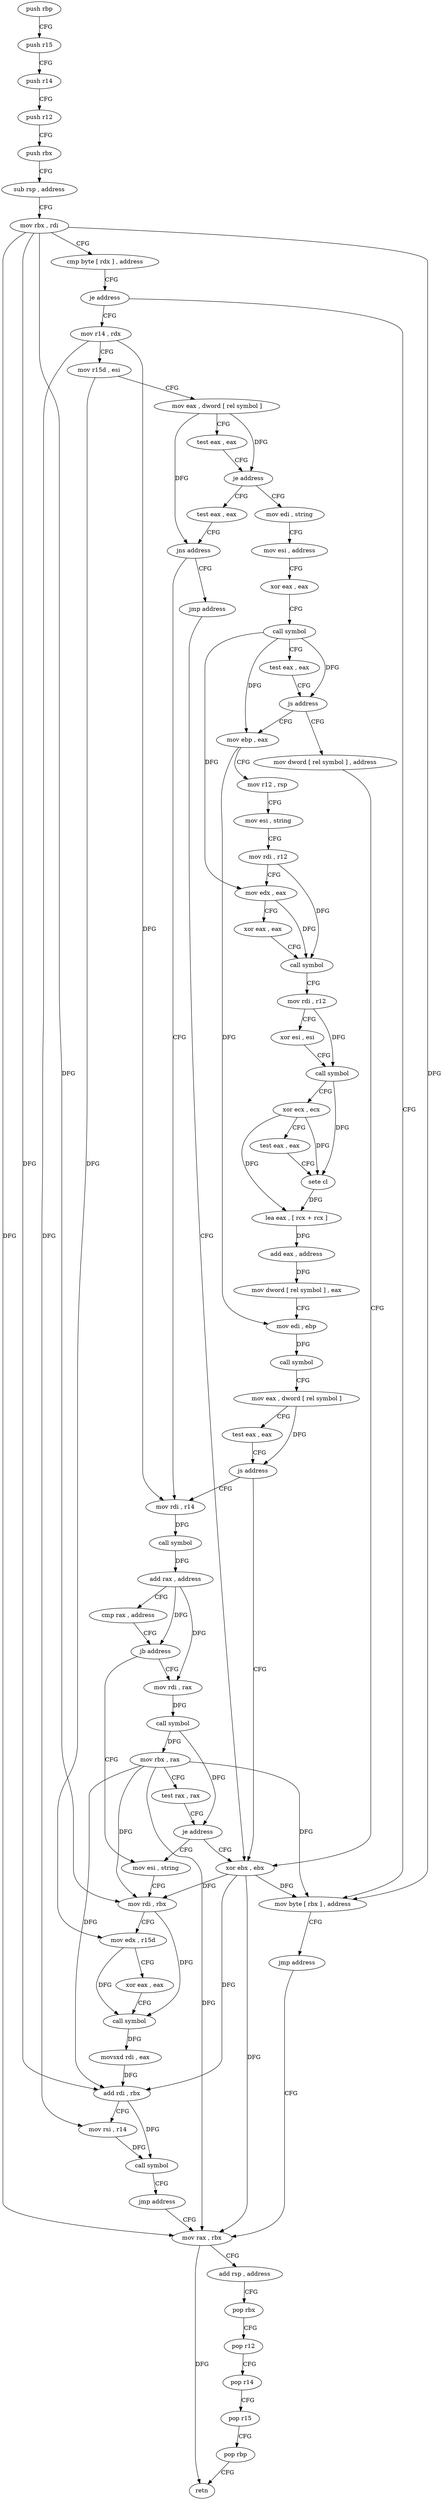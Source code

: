 digraph "func" {
"4374304" [label = "push rbp" ]
"4374305" [label = "push r15" ]
"4374307" [label = "push r14" ]
"4374309" [label = "push r12" ]
"4374311" [label = "push rbx" ]
"4374312" [label = "sub rsp , address" ]
"4374316" [label = "mov rbx , rdi" ]
"4374319" [label = "cmp byte [ rdx ] , address" ]
"4374322" [label = "je address" ]
"4374349" [label = "mov byte [ rbx ] , address" ]
"4374324" [label = "mov r14 , rdx" ]
"4374352" [label = "jmp address" ]
"4374532" [label = "mov rax , rbx" ]
"4374327" [label = "mov r15d , esi" ]
"4374330" [label = "mov eax , dword [ rel symbol ]" ]
"4374336" [label = "test eax , eax" ]
"4374338" [label = "je address" ]
"4374357" [label = "mov edi , string" ]
"4374340" [label = "test eax , eax" ]
"4374535" [label = "add rsp , address" ]
"4374539" [label = "pop rbx" ]
"4374540" [label = "pop r12" ]
"4374542" [label = "pop r14" ]
"4374544" [label = "pop r15" ]
"4374546" [label = "pop rbp" ]
"4374547" [label = "retn" ]
"4374362" [label = "mov esi , address" ]
"4374367" [label = "xor eax , eax" ]
"4374369" [label = "call symbol" ]
"4374374" [label = "test eax , eax" ]
"4374376" [label = "js address" ]
"4374520" [label = "mov dword [ rel symbol ] , address" ]
"4374382" [label = "mov ebp , eax" ]
"4374342" [label = "jns address" ]
"4374450" [label = "mov rdi , r14" ]
"4374344" [label = "jmp address" ]
"4374530" [label = "xor ebx , ebx" ]
"4374384" [label = "mov r12 , rsp" ]
"4374387" [label = "mov esi , string" ]
"4374392" [label = "mov rdi , r12" ]
"4374395" [label = "mov edx , eax" ]
"4374397" [label = "xor eax , eax" ]
"4374399" [label = "call symbol" ]
"4374404" [label = "mov rdi , r12" ]
"4374407" [label = "xor esi , esi" ]
"4374409" [label = "call symbol" ]
"4374414" [label = "xor ecx , ecx" ]
"4374416" [label = "test eax , eax" ]
"4374418" [label = "sete cl" ]
"4374421" [label = "lea eax , [ rcx + rcx ]" ]
"4374424" [label = "add eax , address" ]
"4374427" [label = "mov dword [ rel symbol ] , eax" ]
"4374433" [label = "mov edi , ebp" ]
"4374435" [label = "call symbol" ]
"4374440" [label = "mov eax , dword [ rel symbol ]" ]
"4374446" [label = "test eax , eax" ]
"4374448" [label = "js address" ]
"4374453" [label = "call symbol" ]
"4374458" [label = "add rax , address" ]
"4374462" [label = "cmp rax , address" ]
"4374468" [label = "jb address" ]
"4374486" [label = "mov esi , string" ]
"4374470" [label = "mov rdi , rax" ]
"4374491" [label = "mov rdi , rbx" ]
"4374494" [label = "mov edx , r15d" ]
"4374497" [label = "xor eax , eax" ]
"4374499" [label = "call symbol" ]
"4374504" [label = "movsxd rdi , eax" ]
"4374507" [label = "add rdi , rbx" ]
"4374510" [label = "mov rsi , r14" ]
"4374513" [label = "call symbol" ]
"4374518" [label = "jmp address" ]
"4374473" [label = "call symbol" ]
"4374478" [label = "mov rbx , rax" ]
"4374481" [label = "test rax , rax" ]
"4374484" [label = "je address" ]
"4374304" -> "4374305" [ label = "CFG" ]
"4374305" -> "4374307" [ label = "CFG" ]
"4374307" -> "4374309" [ label = "CFG" ]
"4374309" -> "4374311" [ label = "CFG" ]
"4374311" -> "4374312" [ label = "CFG" ]
"4374312" -> "4374316" [ label = "CFG" ]
"4374316" -> "4374319" [ label = "CFG" ]
"4374316" -> "4374349" [ label = "DFG" ]
"4374316" -> "4374532" [ label = "DFG" ]
"4374316" -> "4374491" [ label = "DFG" ]
"4374316" -> "4374507" [ label = "DFG" ]
"4374319" -> "4374322" [ label = "CFG" ]
"4374322" -> "4374349" [ label = "CFG" ]
"4374322" -> "4374324" [ label = "CFG" ]
"4374349" -> "4374352" [ label = "CFG" ]
"4374324" -> "4374327" [ label = "CFG" ]
"4374324" -> "4374450" [ label = "DFG" ]
"4374324" -> "4374510" [ label = "DFG" ]
"4374352" -> "4374532" [ label = "CFG" ]
"4374532" -> "4374535" [ label = "CFG" ]
"4374532" -> "4374547" [ label = "DFG" ]
"4374327" -> "4374330" [ label = "CFG" ]
"4374327" -> "4374494" [ label = "DFG" ]
"4374330" -> "4374336" [ label = "CFG" ]
"4374330" -> "4374338" [ label = "DFG" ]
"4374330" -> "4374342" [ label = "DFG" ]
"4374336" -> "4374338" [ label = "CFG" ]
"4374338" -> "4374357" [ label = "CFG" ]
"4374338" -> "4374340" [ label = "CFG" ]
"4374357" -> "4374362" [ label = "CFG" ]
"4374340" -> "4374342" [ label = "CFG" ]
"4374535" -> "4374539" [ label = "CFG" ]
"4374539" -> "4374540" [ label = "CFG" ]
"4374540" -> "4374542" [ label = "CFG" ]
"4374542" -> "4374544" [ label = "CFG" ]
"4374544" -> "4374546" [ label = "CFG" ]
"4374546" -> "4374547" [ label = "CFG" ]
"4374362" -> "4374367" [ label = "CFG" ]
"4374367" -> "4374369" [ label = "CFG" ]
"4374369" -> "4374374" [ label = "CFG" ]
"4374369" -> "4374376" [ label = "DFG" ]
"4374369" -> "4374382" [ label = "DFG" ]
"4374369" -> "4374395" [ label = "DFG" ]
"4374374" -> "4374376" [ label = "CFG" ]
"4374376" -> "4374520" [ label = "CFG" ]
"4374376" -> "4374382" [ label = "CFG" ]
"4374520" -> "4374530" [ label = "CFG" ]
"4374382" -> "4374384" [ label = "CFG" ]
"4374382" -> "4374433" [ label = "DFG" ]
"4374342" -> "4374450" [ label = "CFG" ]
"4374342" -> "4374344" [ label = "CFG" ]
"4374450" -> "4374453" [ label = "DFG" ]
"4374344" -> "4374530" [ label = "CFG" ]
"4374530" -> "4374532" [ label = "DFG" ]
"4374530" -> "4374349" [ label = "DFG" ]
"4374530" -> "4374491" [ label = "DFG" ]
"4374530" -> "4374507" [ label = "DFG" ]
"4374384" -> "4374387" [ label = "CFG" ]
"4374387" -> "4374392" [ label = "CFG" ]
"4374392" -> "4374395" [ label = "CFG" ]
"4374392" -> "4374399" [ label = "DFG" ]
"4374395" -> "4374397" [ label = "CFG" ]
"4374395" -> "4374399" [ label = "DFG" ]
"4374397" -> "4374399" [ label = "CFG" ]
"4374399" -> "4374404" [ label = "CFG" ]
"4374404" -> "4374407" [ label = "CFG" ]
"4374404" -> "4374409" [ label = "DFG" ]
"4374407" -> "4374409" [ label = "CFG" ]
"4374409" -> "4374414" [ label = "CFG" ]
"4374409" -> "4374418" [ label = "DFG" ]
"4374414" -> "4374416" [ label = "CFG" ]
"4374414" -> "4374418" [ label = "DFG" ]
"4374414" -> "4374421" [ label = "DFG" ]
"4374416" -> "4374418" [ label = "CFG" ]
"4374418" -> "4374421" [ label = "DFG" ]
"4374421" -> "4374424" [ label = "DFG" ]
"4374424" -> "4374427" [ label = "DFG" ]
"4374427" -> "4374433" [ label = "CFG" ]
"4374433" -> "4374435" [ label = "DFG" ]
"4374435" -> "4374440" [ label = "CFG" ]
"4374440" -> "4374446" [ label = "CFG" ]
"4374440" -> "4374448" [ label = "DFG" ]
"4374446" -> "4374448" [ label = "CFG" ]
"4374448" -> "4374530" [ label = "CFG" ]
"4374448" -> "4374450" [ label = "CFG" ]
"4374453" -> "4374458" [ label = "DFG" ]
"4374458" -> "4374462" [ label = "CFG" ]
"4374458" -> "4374468" [ label = "DFG" ]
"4374458" -> "4374470" [ label = "DFG" ]
"4374462" -> "4374468" [ label = "CFG" ]
"4374468" -> "4374486" [ label = "CFG" ]
"4374468" -> "4374470" [ label = "CFG" ]
"4374486" -> "4374491" [ label = "CFG" ]
"4374470" -> "4374473" [ label = "DFG" ]
"4374491" -> "4374494" [ label = "CFG" ]
"4374491" -> "4374499" [ label = "DFG" ]
"4374494" -> "4374497" [ label = "CFG" ]
"4374494" -> "4374499" [ label = "DFG" ]
"4374497" -> "4374499" [ label = "CFG" ]
"4374499" -> "4374504" [ label = "DFG" ]
"4374504" -> "4374507" [ label = "DFG" ]
"4374507" -> "4374510" [ label = "CFG" ]
"4374507" -> "4374513" [ label = "DFG" ]
"4374510" -> "4374513" [ label = "DFG" ]
"4374513" -> "4374518" [ label = "CFG" ]
"4374518" -> "4374532" [ label = "CFG" ]
"4374473" -> "4374478" [ label = "DFG" ]
"4374473" -> "4374484" [ label = "DFG" ]
"4374478" -> "4374481" [ label = "CFG" ]
"4374478" -> "4374349" [ label = "DFG" ]
"4374478" -> "4374532" [ label = "DFG" ]
"4374478" -> "4374491" [ label = "DFG" ]
"4374478" -> "4374507" [ label = "DFG" ]
"4374481" -> "4374484" [ label = "CFG" ]
"4374484" -> "4374530" [ label = "CFG" ]
"4374484" -> "4374486" [ label = "CFG" ]
}
